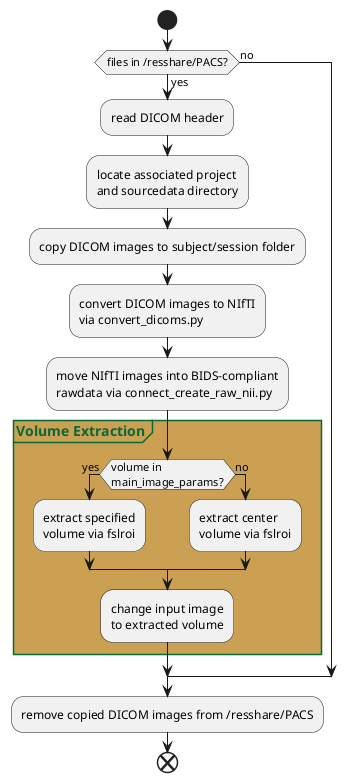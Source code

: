 
@startuml
skinparam ConditionEndStyle hline
!pragma useVerticalIf on

<style>
.default {
    LineColor 046A38
    FontColor 046A38
    BackgroundColor #CBA052
}
.secondary {
    BackgroundColor #E7E3C6
}
.standard {
    BackgroundColor #F2F1F0
}
</style>
start

'loop while images in /resshare/PACS

if (files in /resshare/PACS?) then (yes)
    :read DICOM header;
    :locate associated project\nand sourcedata directory;
    :copy DICOM images to subject/session folder;
    :convert DICOM images to NIfTI\nvia convert_dicoms.py;
    :move NIfTI images into BIDS-compliant\nrawdata via connect_create_raw_nii.py;
    partition "**Volume Extraction**" <<default>> {
        if (volume in\nmain_image_params?) then (yes)
            :extract specified\nvolume via fslroi;
        else (no)
            :extract center\nvolume via fslroi;
        endif
        :change input image\nto extracted volume;
    }
else (no)
endif

:remove copied DICOM images from /resshare/PACS;


        

end

@enduml